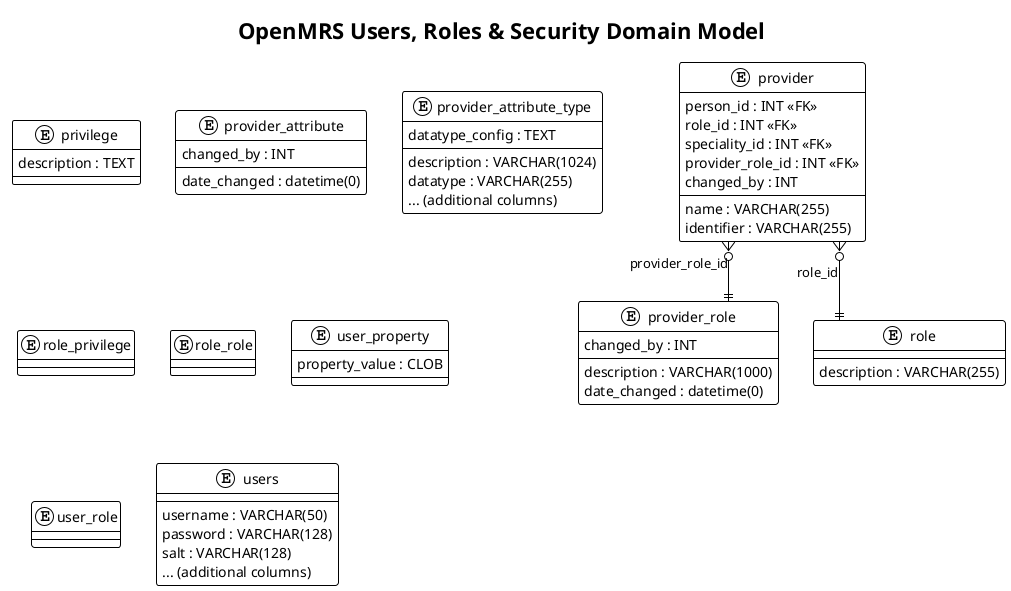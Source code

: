 @startuml OpenMRS_Users,_Roles_and_Security_Domain
!theme plain
skinparam linetype ortho
skinparam packageStyle rectangle
title OpenMRS Users, Roles & Security Domain Model

entity "privilege" {
  description : TEXT
}

entity "provider" {
  person_id : INT <<FK>>
  role_id : INT <<FK>>
  speciality_id : INT <<FK>>
  provider_role_id : INT <<FK>>
  name : VARCHAR(255)
  identifier : VARCHAR(255)
  changed_by : INT
}

entity "provider_attribute" {
  changed_by : INT
  date_changed : datetime(0)
}

entity "provider_attribute_type" {
  description : VARCHAR(1024)
  datatype : VARCHAR(255)
  datatype_config : TEXT
  ... (additional columns)
}

entity "provider_role" {
  description : VARCHAR(1000)
  changed_by : INT
  date_changed : datetime(0)
}

entity "role" {
  description : VARCHAR(255)
}

entity "role_privilege" {
}

entity "role_role" {
}

entity "user_property" {
  property_value : CLOB
}

entity "user_role" {
}

entity "users" {
  username : VARCHAR(50)
  password : VARCHAR(128)
  salt : VARCHAR(128)
  ... (additional columns)
}

' Relationships
provider }o--|| role : role_id
provider }o--|| provider_role : provider_role_id

@enduml